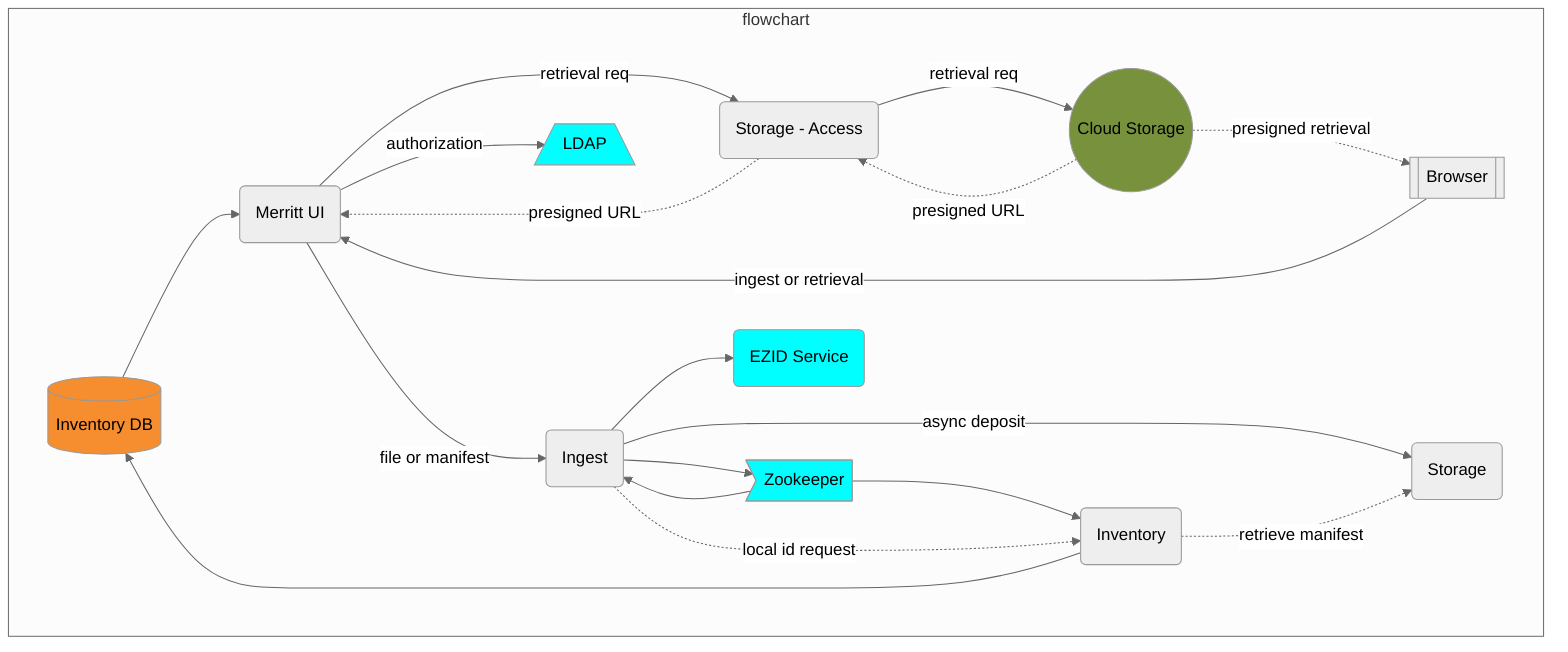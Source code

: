 %%{init: {'theme': 'neutral', 'securityLevel': 'loose'}}%%
graph TD
  RDS[(Inventory DB)]
  UI("Merritt UI")
  click UI href "https://github.com/CDLUC3/mrt-dashboard" "source code"
  ING(Ingest)
  click ING href "https://github.com/CDLUC3/mrt-ingest" "source code"
  ST(Storage)
  click ST href "https://github.com/CDLUC3/mrt-store" "source code"
  STACC(Storage - Access)
  click STACC href "https://github.com/CDLUC3/mrt-store" "source code"
  INV(Inventory)
  click INV href "https://github.com/CDLUC3/mrt-inventory" "source code"
  CLOUD(("Cloud Storage"))
  click INV href "https://github.com/CDLUC3/mrt-cloud" "source code"
  LDAP[/LDAP\]
  ZOO>Zookeeper]
  click ZOO href "https://github.com/CDLUC3/mrt-zoo" "source code"
  EZID(EZID Service)
  click EZID href "https://ezid.cdlib.org/" "service link"
  BROWSER[[Browser]]

  subgraph flowchart
    BROWSER --> |ingest or retrieval| UI
    RDS --> UI
    UI --> |"file or manifest"| ING
    UI --> |authorization| LDAP
    ING --> |"async deposit"| ST
    ING --> ZOO
    ZOO --> ING
    ZOO --> INV
    UI ---> |retrieval req| STACC
    INV --> RDS
    STACC --> |retrieval req| CLOUD
    CLOUD -.-> |presigned URL| STACC
    STACC -.-> |presigned URL| UI
    ING --> EZID
    CLOUD -.-> |presigned retrieval| BROWSER
    ING -.-> |local id request| INV
    INV -.-> |retrieve manifest| ST
  end

  style CLOUD fill:#77913C
  style RDS fill:#F68D2F
  style LDAP fill:cyan
  style ZOO fill:cyan
  style EZID fill:cyan
  
  classDef FOCUS stroke:red,stroke-width:5px,fill:yellow